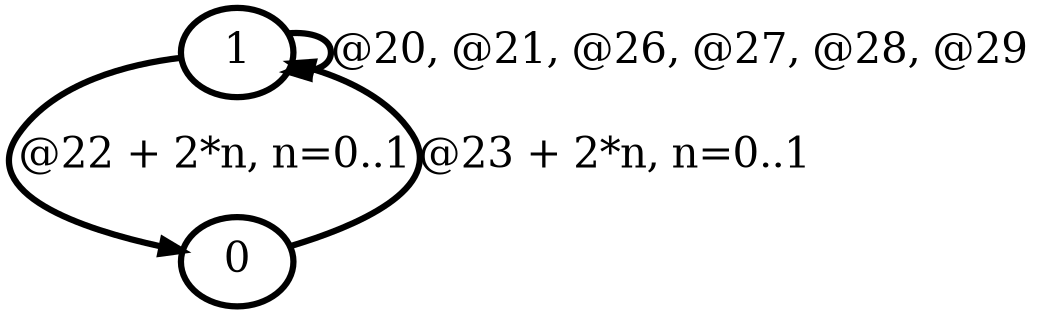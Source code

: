 digraph G {
        node [style=rounded, penwidth=3, fontsize=20, shape=oval];
        "1" -> "1" [label="@20, @21, @26, @27, @28, @29", color=black,arrowsize=1,style=bold,penwidth=3,fontsize=20];
"1" -> "0" [label="@22 + 2*n, n=0..1", color=black,arrowsize=1,style=bold,penwidth=3,fontsize=20];
"0" -> "1" [label="@23 + 2*n, n=0..1", color=black,arrowsize=1,style=bold,penwidth=3,fontsize=20];
}
